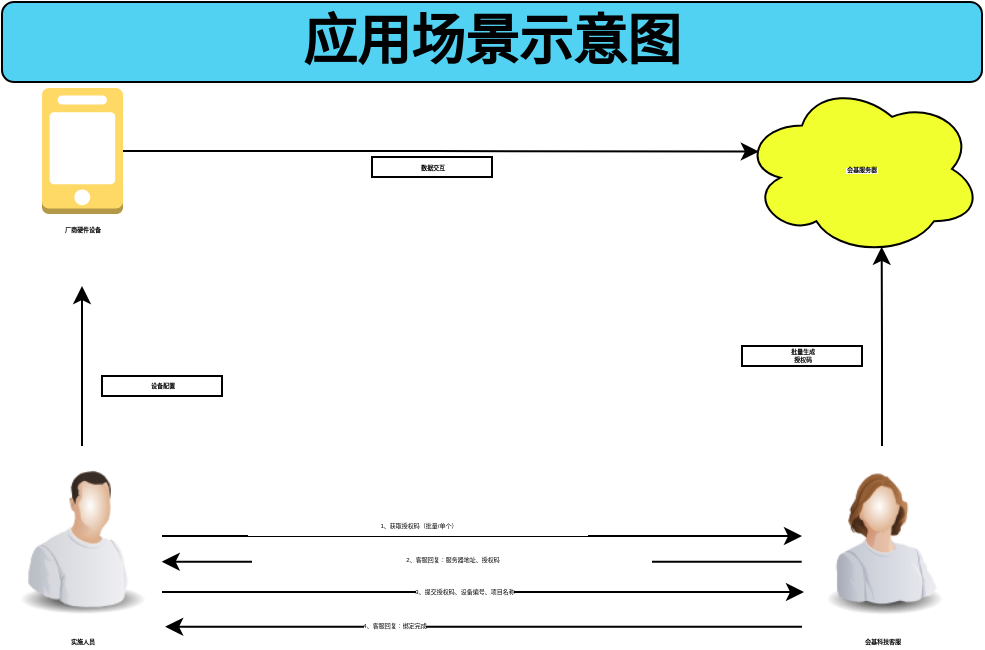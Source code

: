 <mxfile version="12.3.9" type="github" pages="1">
  <diagram id="oIIxbdemw8THBCae0O9m" name="第 1 页">
    <mxGraphModel dx="813" dy="1604" grid="1" gridSize="10" guides="1" tooltips="1" connect="1" arrows="1" fold="1" page="1" pageScale="1" pageWidth="827" pageHeight="1169" math="0" shadow="0">
      <root>
        <mxCell id="0"/>
        <mxCell id="1" parent="0"/>
        <mxCell id="MlHlvLZix1t-NmI1T0BR-19" style="edgeStyle=orthogonalEdgeStyle;rounded=0;orthogonalLoop=1;jettySize=auto;html=1;fillColor=#0050ef;strokeColor=#000000;fontSize=3;fontStyle=1;labelBackgroundColor=#FFFFFF;fontColor=#000000;" parent="1" source="MlHlvLZix1t-NmI1T0BR-1" edge="1">
          <mxGeometry relative="1" as="geometry">
            <mxPoint x="150" y="80" as="targetPoint"/>
          </mxGeometry>
        </mxCell>
        <mxCell id="XqUJyj3r2s2AboDfmBy--3" style="edgeStyle=orthogonalEdgeStyle;rounded=0;orthogonalLoop=1;jettySize=auto;html=1;entryX=0.013;entryY=0.889;entryDx=0;entryDy=0;entryPerimeter=0;labelBackgroundColor=#FFFFFF;fontColor=#000000;strokeColor=#000000;fontSize=3;" edge="1" parent="1">
          <mxGeometry relative="1" as="geometry">
            <mxPoint x="190" y="233" as="sourcePoint"/>
            <mxPoint x="511" y="233" as="targetPoint"/>
            <Array as="points">
              <mxPoint x="360" y="233"/>
              <mxPoint x="360" y="233"/>
            </Array>
          </mxGeometry>
        </mxCell>
        <mxCell id="XqUJyj3r2s2AboDfmBy--11" style="edgeStyle=orthogonalEdgeStyle;rounded=0;orthogonalLoop=1;jettySize=auto;html=1;labelBackgroundColor=#FFFFFF;strokeColor=#000000;fontSize=3;fontColor=#000000;" edge="1" parent="1" source="MlHlvLZix1t-NmI1T0BR-1" target="MlHlvLZix1t-NmI1T0BR-2">
          <mxGeometry relative="1" as="geometry"/>
        </mxCell>
        <mxCell id="MlHlvLZix1t-NmI1T0BR-1" value="&lt;span style=&quot;font-size: 3px;&quot;&gt;实施人员&lt;/span&gt;" style="image;html=1;labelBackgroundColor=#FFFFFF;image=img/lib/clip_art/people/Worker_Man_128x128.png;fillColor=#0050ef;strokeColor=#000000;fontColor=#000000;fontSize=3;fontStyle=1" parent="1" vertex="1">
          <mxGeometry x="110" y="160" width="80" height="90" as="geometry"/>
        </mxCell>
        <mxCell id="MlHlvLZix1t-NmI1T0BR-5" style="edgeStyle=orthogonalEdgeStyle;rounded=0;orthogonalLoop=1;jettySize=auto;html=1;exitX=0;exitY=0.75;exitDx=0;exitDy=0;entryX=1;entryY=0.75;entryDx=0;entryDy=0;fillColor=#0050ef;strokeColor=#000000;fontSize=3;fontStyle=1;labelBackgroundColor=#FFFFFF;fontColor=#000000;" parent="1" edge="1">
          <mxGeometry relative="1" as="geometry">
            <mxPoint x="509.857" y="217.857" as="sourcePoint"/>
            <mxPoint x="189.857" y="217.857" as="targetPoint"/>
          </mxGeometry>
        </mxCell>
        <mxCell id="XqUJyj3r2s2AboDfmBy--6" style="edgeStyle=orthogonalEdgeStyle;rounded=0;orthogonalLoop=1;jettySize=auto;html=1;entryX=1.021;entryY=0.994;entryDx=0;entryDy=0;entryPerimeter=0;labelBackgroundColor=#FFFFFF;fontColor=#000000;strokeColor=#000000;fontSize=3;" edge="1" parent="1">
          <mxGeometry relative="1" as="geometry">
            <mxPoint x="510" y="250.357" as="sourcePoint"/>
            <mxPoint x="191.571" y="250.357" as="targetPoint"/>
            <Array as="points">
              <mxPoint x="450" y="250.5"/>
              <mxPoint x="450" y="250.5"/>
            </Array>
          </mxGeometry>
        </mxCell>
        <mxCell id="XqUJyj3r2s2AboDfmBy--15" style="edgeStyle=orthogonalEdgeStyle;rounded=0;orthogonalLoop=1;jettySize=auto;html=1;entryX=0.582;entryY=0.947;entryDx=0;entryDy=0;entryPerimeter=0;labelBackgroundColor=#FFFFFF;strokeColor=#000000;fontSize=3;fontColor=#000000;" edge="1" parent="1" source="MlHlvLZix1t-NmI1T0BR-2" target="MlHlvLZix1t-NmI1T0BR-6">
          <mxGeometry relative="1" as="geometry"/>
        </mxCell>
        <mxCell id="MlHlvLZix1t-NmI1T0BR-2" value="&lt;span style=&quot;font-size: 3px;&quot;&gt;会基科技客服&lt;/span&gt;" style="image;html=1;labelBackgroundColor=#FFFFFF;image=img/lib/clip_art/people/Worker_Woman_128x128.png;fillColor=#0050ef;strokeColor=#000000;fontColor=#000000;fontSize=3;fontStyle=1" parent="1" vertex="1">
          <mxGeometry x="510" y="160" width="80" height="90" as="geometry"/>
        </mxCell>
        <mxCell id="MlHlvLZix1t-NmI1T0BR-6" value="会基服务器" style="ellipse;shape=cloud;whiteSpace=wrap;html=1;fillColor=#F1FF2E;strokeColor=#000000;fontColor=#000000;fontSize=3;fontStyle=1;labelBackgroundColor=#FFFFFF;" parent="1" vertex="1">
          <mxGeometry x="480" y="-22" width="120" height="87" as="geometry"/>
        </mxCell>
        <mxCell id="MlHlvLZix1t-NmI1T0BR-10" value="2、客服回复：服务器地址、授权码" style="text;html=1;align=center;verticalAlign=middle;resizable=0;points=[];;autosize=1;fillColor=#ffffff;strokeColor=none;fontColor=#000000;fontSize=3;fontStyle=0;labelBackgroundColor=#FFFFFF;" parent="1" vertex="1">
          <mxGeometry x="235" y="212" width="200" height="10" as="geometry"/>
        </mxCell>
        <mxCell id="MlHlvLZix1t-NmI1T0BR-16" value="设备配置" style="text;html=1;align=center;verticalAlign=middle;resizable=0;points=[];;autosize=1;fillColor=#FFFFFF;strokeColor=#000000;fontColor=#000000;fontSize=3;fontStyle=1;labelBackgroundColor=#FFFFFF;" parent="1" vertex="1">
          <mxGeometry x="160" y="125" width="60" height="10" as="geometry"/>
        </mxCell>
        <mxCell id="MlHlvLZix1t-NmI1T0BR-17" value="批量生成&lt;br style=&quot;font-size: 3px;&quot;&gt;授权码" style="text;html=1;align=center;verticalAlign=middle;resizable=0;points=[];;autosize=1;fillColor=#FFFFFF;strokeColor=#000000;fontColor=#000000;fontSize=3;fontStyle=1;labelBackgroundColor=#FFFFFF;" parent="1" vertex="1">
          <mxGeometry x="480" y="110" width="60" height="10" as="geometry"/>
        </mxCell>
        <mxCell id="XqUJyj3r2s2AboDfmBy--9" style="edgeStyle=orthogonalEdgeStyle;rounded=0;orthogonalLoop=1;jettySize=auto;html=1;entryX=0.07;entryY=0.4;entryDx=0;entryDy=0;entryPerimeter=0;labelBackgroundColor=#FFFFFF;strokeColor=#000000;fontColor=#000000;fontSize=3;" edge="1" parent="1" source="MlHlvLZix1t-NmI1T0BR-20" target="MlHlvLZix1t-NmI1T0BR-6">
          <mxGeometry relative="1" as="geometry"/>
        </mxCell>
        <mxCell id="MlHlvLZix1t-NmI1T0BR-20" value="&lt;span style=&quot;font-size: 3px;&quot;&gt;厂商硬件设备&lt;/span&gt;" style="outlineConnect=0;dashed=0;verticalLabelPosition=bottom;verticalAlign=top;align=center;html=1;shape=mxgraph.aws3.mobile_client;fillColor=#FFD966;strokeColor=#000000;fontColor=#000000;fontSize=3;fontStyle=1;labelBackgroundColor=#FFFFFF;" parent="1" vertex="1">
          <mxGeometry x="130" y="-19" width="40.5" height="63" as="geometry"/>
        </mxCell>
        <mxCell id="MlHlvLZix1t-NmI1T0BR-22" value="数据交互" style="text;html=1;align=center;verticalAlign=middle;resizable=0;points=[];;autosize=1;fillColor=#FFFFFF;strokeColor=#000000;fontColor=#000000;fontSize=3;fontStyle=1;labelBackgroundColor=#FFFFFF;" parent="1" vertex="1">
          <mxGeometry x="295" y="15.5" width="60" height="10" as="geometry"/>
        </mxCell>
        <mxCell id="MlHlvLZix1t-NmI1T0BR-23" value="应用场景示意图" style="rounded=1;whiteSpace=wrap;html=1;fillColor=#52D2F2;strokeColor=#000000;fontColor=#000000;fontSize=27;fontStyle=1;labelBackgroundColor=#52D2F2;" parent="1" vertex="1">
          <mxGeometry x="110" y="-62" width="490" height="40" as="geometry"/>
        </mxCell>
        <mxCell id="XqUJyj3r2s2AboDfmBy--4" value="3、提交授权码、设备编号、项目名称" style="text;html=1;align=center;verticalAlign=middle;resizable=0;points=[];;autosize=1;labelBackgroundColor=#FFFFFF;fontColor=#000000;strokeColor=none;fontSize=3;fontStyle=0" vertex="1" parent="1">
          <mxGeometry x="236" y="228" width="210" height="10" as="geometry"/>
        </mxCell>
        <mxCell id="XqUJyj3r2s2AboDfmBy--7" value="4、客服回复：绑定完成" style="text;html=1;align=center;verticalAlign=middle;resizable=0;points=[];;autosize=1;labelBackgroundColor=#FFFFFF;fontColor=#000000;strokeColor=none;fontSize=3;fontStyle=0" vertex="1" parent="1">
          <mxGeometry x="236" y="245" width="140" height="10" as="geometry"/>
        </mxCell>
        <mxCell id="XqUJyj3r2s2AboDfmBy--12" value="1、获取授权码（批量/单个）" style="text;align=center;verticalAlign=middle;resizable=0;points=[];;autosize=1;fillColor=#FFFFFF;strokeColor=none;fontColor=#000000;fontSize=3;fontStyle=0;labelBackgroundColor=#FFFFFF;html=1;" vertex="1" parent="1">
          <mxGeometry x="233" y="195" width="170" height="10" as="geometry"/>
        </mxCell>
      </root>
    </mxGraphModel>
  </diagram>
</mxfile>
